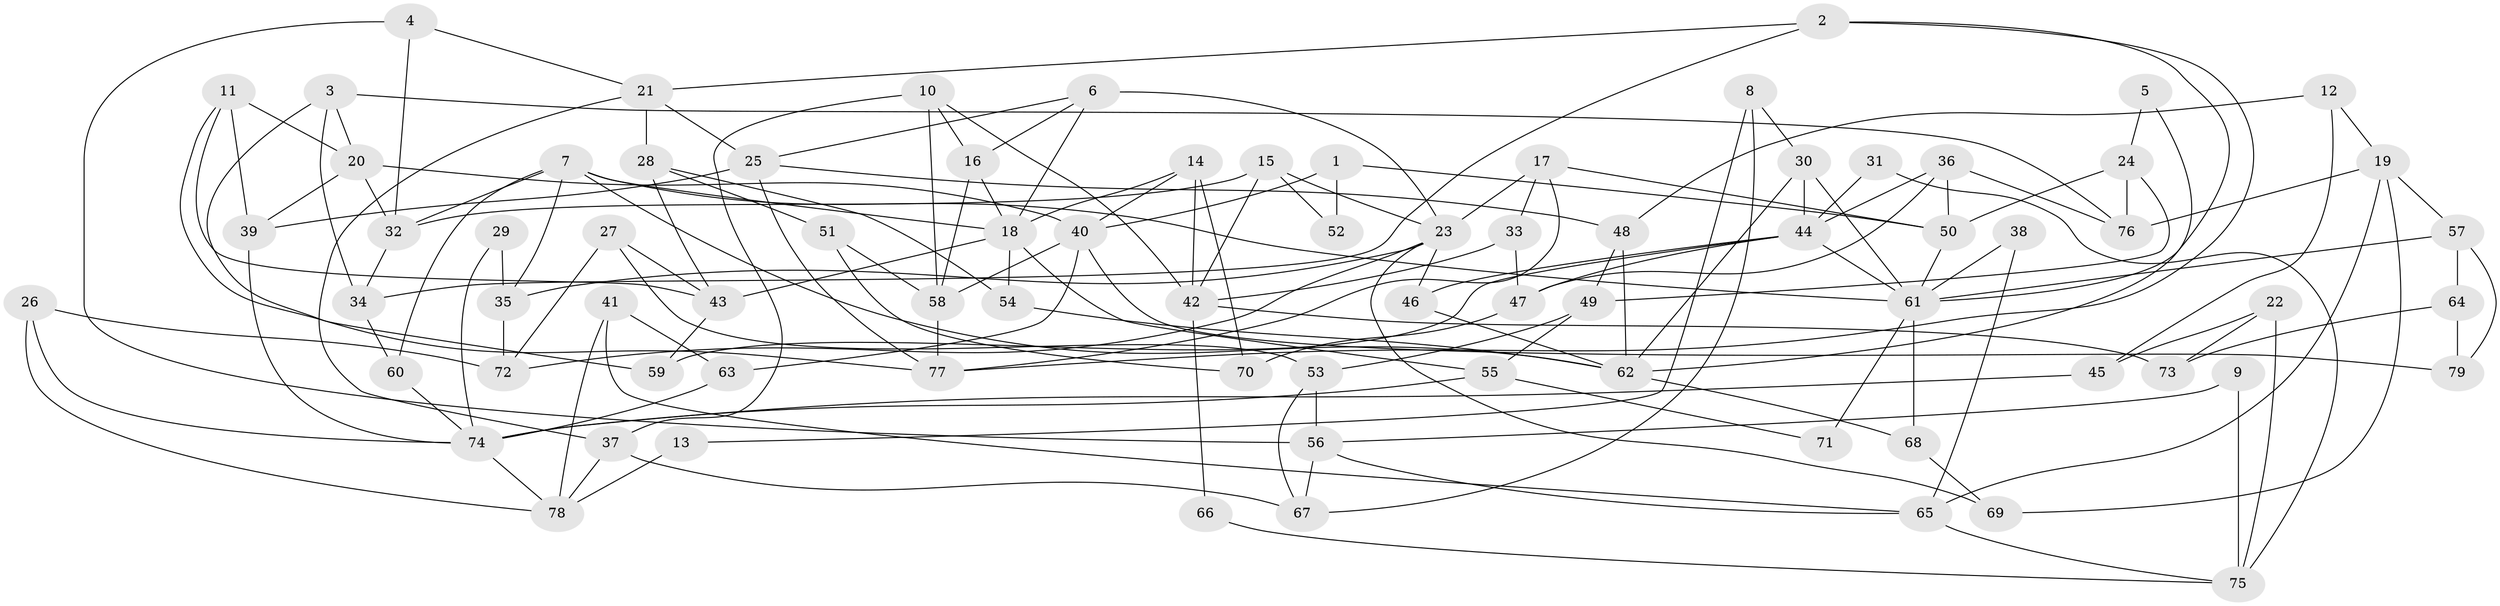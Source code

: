 // coarse degree distribution, {6: 0.10256410256410256, 18: 0.02564102564102564, 5: 0.15384615384615385, 3: 0.1794871794871795, 4: 0.15384615384615385, 8: 0.07692307692307693, 11: 0.05128205128205128, 2: 0.1282051282051282, 7: 0.07692307692307693, 13: 0.02564102564102564, 9: 0.02564102564102564}
// Generated by graph-tools (version 1.1) at 2025/18/03/04/25 18:18:53]
// undirected, 79 vertices, 158 edges
graph export_dot {
graph [start="1"]
  node [color=gray90,style=filled];
  1;
  2;
  3;
  4;
  5;
  6;
  7;
  8;
  9;
  10;
  11;
  12;
  13;
  14;
  15;
  16;
  17;
  18;
  19;
  20;
  21;
  22;
  23;
  24;
  25;
  26;
  27;
  28;
  29;
  30;
  31;
  32;
  33;
  34;
  35;
  36;
  37;
  38;
  39;
  40;
  41;
  42;
  43;
  44;
  45;
  46;
  47;
  48;
  49;
  50;
  51;
  52;
  53;
  54;
  55;
  56;
  57;
  58;
  59;
  60;
  61;
  62;
  63;
  64;
  65;
  66;
  67;
  68;
  69;
  70;
  71;
  72;
  73;
  74;
  75;
  76;
  77;
  78;
  79;
  1 -- 50;
  1 -- 40;
  1 -- 52;
  2 -- 61;
  2 -- 34;
  2 -- 21;
  2 -- 77;
  3 -- 20;
  3 -- 59;
  3 -- 34;
  3 -- 76;
  4 -- 32;
  4 -- 21;
  4 -- 56;
  5 -- 62;
  5 -- 24;
  6 -- 23;
  6 -- 25;
  6 -- 16;
  6 -- 18;
  7 -- 18;
  7 -- 61;
  7 -- 32;
  7 -- 35;
  7 -- 60;
  7 -- 62;
  8 -- 67;
  8 -- 30;
  8 -- 13;
  9 -- 56;
  9 -- 75;
  10 -- 58;
  10 -- 16;
  10 -- 37;
  10 -- 42;
  11 -- 43;
  11 -- 20;
  11 -- 39;
  11 -- 77;
  12 -- 48;
  12 -- 19;
  12 -- 45;
  13 -- 78;
  14 -- 18;
  14 -- 42;
  14 -- 40;
  14 -- 70;
  15 -- 32;
  15 -- 23;
  15 -- 42;
  15 -- 52;
  16 -- 18;
  16 -- 58;
  17 -- 77;
  17 -- 23;
  17 -- 33;
  17 -- 50;
  18 -- 43;
  18 -- 54;
  18 -- 55;
  19 -- 69;
  19 -- 76;
  19 -- 57;
  19 -- 65;
  20 -- 39;
  20 -- 40;
  20 -- 32;
  21 -- 25;
  21 -- 28;
  21 -- 37;
  22 -- 45;
  22 -- 73;
  22 -- 75;
  23 -- 46;
  23 -- 72;
  23 -- 35;
  23 -- 69;
  24 -- 49;
  24 -- 50;
  24 -- 76;
  25 -- 77;
  25 -- 39;
  25 -- 48;
  26 -- 74;
  26 -- 78;
  26 -- 72;
  27 -- 53;
  27 -- 72;
  27 -- 43;
  28 -- 51;
  28 -- 43;
  28 -- 54;
  29 -- 35;
  29 -- 74;
  30 -- 62;
  30 -- 44;
  30 -- 61;
  31 -- 75;
  31 -- 44;
  32 -- 34;
  33 -- 42;
  33 -- 47;
  34 -- 60;
  35 -- 72;
  36 -- 76;
  36 -- 50;
  36 -- 44;
  36 -- 47;
  37 -- 67;
  37 -- 78;
  38 -- 65;
  38 -- 61;
  39 -- 74;
  40 -- 58;
  40 -- 63;
  40 -- 79;
  41 -- 65;
  41 -- 78;
  41 -- 63;
  42 -- 66;
  42 -- 73;
  43 -- 59;
  44 -- 47;
  44 -- 46;
  44 -- 59;
  44 -- 61;
  45 -- 74;
  46 -- 62;
  47 -- 70;
  48 -- 62;
  48 -- 49;
  49 -- 55;
  49 -- 53;
  50 -- 61;
  51 -- 70;
  51 -- 58;
  53 -- 67;
  53 -- 56;
  54 -- 62;
  55 -- 74;
  55 -- 71;
  56 -- 65;
  56 -- 67;
  57 -- 61;
  57 -- 64;
  57 -- 79;
  58 -- 77;
  60 -- 74;
  61 -- 68;
  61 -- 71;
  62 -- 68;
  63 -- 74;
  64 -- 79;
  64 -- 73;
  65 -- 75;
  66 -- 75;
  68 -- 69;
  74 -- 78;
}
